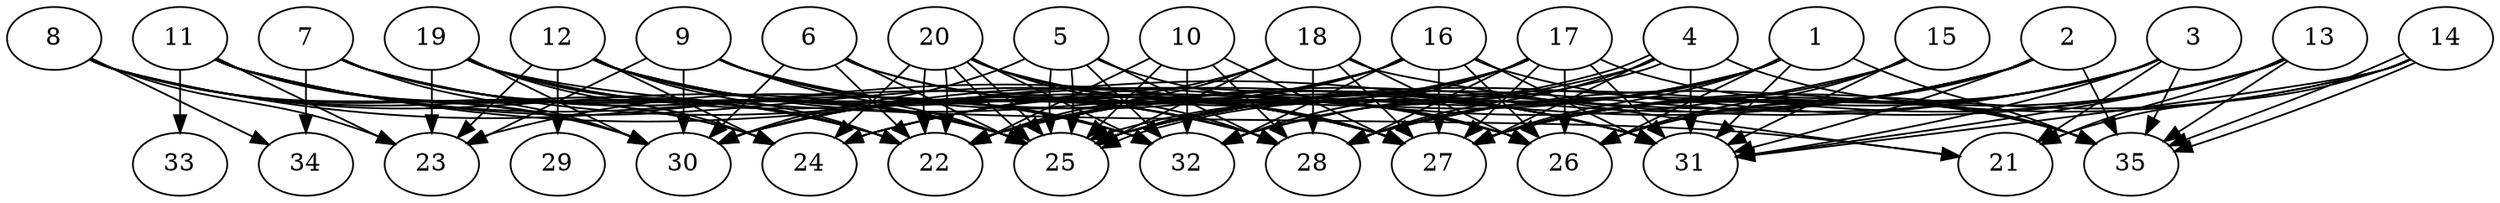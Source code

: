 // DAG automatically generated by daggen at Thu Oct  3 14:05:38 2019
// ./daggen --dot -n 35 --ccr 0.3 --fat 0.9 --regular 0.5 --density 0.9 --mindata 5242880 --maxdata 52428800 
digraph G {
  1 [size="21647360", alpha="0.02", expect_size="6494208"] 
  1 -> 22 [size ="6494208"]
  1 -> 24 [size ="6494208"]
  1 -> 26 [size ="6494208"]
  1 -> 27 [size ="6494208"]
  1 -> 28 [size ="6494208"]
  1 -> 31 [size ="6494208"]
  1 -> 32 [size ="6494208"]
  1 -> 35 [size ="6494208"]
  2 [size="52616533", alpha="0.18", expect_size="15784960"] 
  2 -> 22 [size ="15784960"]
  2 -> 24 [size ="15784960"]
  2 -> 25 [size ="15784960"]
  2 -> 26 [size ="15784960"]
  2 -> 27 [size ="15784960"]
  2 -> 31 [size ="15784960"]
  2 -> 35 [size ="15784960"]
  3 [size="95969280", alpha="0.06", expect_size="28790784"] 
  3 -> 21 [size ="28790784"]
  3 -> 22 [size ="28790784"]
  3 -> 25 [size ="28790784"]
  3 -> 26 [size ="28790784"]
  3 -> 27 [size ="28790784"]
  3 -> 28 [size ="28790784"]
  3 -> 31 [size ="28790784"]
  3 -> 35 [size ="28790784"]
  4 [size="154651307", alpha="0.15", expect_size="46395392"] 
  4 -> 24 [size ="46395392"]
  4 -> 25 [size ="46395392"]
  4 -> 25 [size ="46395392"]
  4 -> 27 [size ="46395392"]
  4 -> 28 [size ="46395392"]
  4 -> 31 [size ="46395392"]
  4 -> 35 [size ="46395392"]
  5 [size="78547627", alpha="0.14", expect_size="23564288"] 
  5 -> 25 [size ="23564288"]
  5 -> 25 [size ="23564288"]
  5 -> 26 [size ="23564288"]
  5 -> 28 [size ="23564288"]
  5 -> 30 [size ="23564288"]
  5 -> 32 [size ="23564288"]
  6 [size="84572160", alpha="0.19", expect_size="25371648"] 
  6 -> 22 [size ="25371648"]
  6 -> 25 [size ="25371648"]
  6 -> 26 [size ="25371648"]
  6 -> 27 [size ="25371648"]
  6 -> 30 [size ="25371648"]
  7 [size="54558720", alpha="0.04", expect_size="16367616"] 
  7 -> 22 [size ="16367616"]
  7 -> 25 [size ="16367616"]
  7 -> 26 [size ="16367616"]
  7 -> 30 [size ="16367616"]
  7 -> 32 [size ="16367616"]
  7 -> 34 [size ="16367616"]
  8 [size="78124373", alpha="0.20", expect_size="23437312"] 
  8 -> 22 [size ="23437312"]
  8 -> 23 [size ="23437312"]
  8 -> 24 [size ="23437312"]
  8 -> 25 [size ="23437312"]
  8 -> 27 [size ="23437312"]
  8 -> 30 [size ="23437312"]
  8 -> 34 [size ="23437312"]
  9 [size="110407680", alpha="0.14", expect_size="33122304"] 
  9 -> 23 [size ="33122304"]
  9 -> 25 [size ="33122304"]
  9 -> 28 [size ="33122304"]
  9 -> 30 [size ="33122304"]
  9 -> 31 [size ="33122304"]
  9 -> 32 [size ="33122304"]
  10 [size="118821547", alpha="0.01", expect_size="35646464"] 
  10 -> 22 [size ="35646464"]
  10 -> 25 [size ="35646464"]
  10 -> 27 [size ="35646464"]
  10 -> 28 [size ="35646464"]
  10 -> 32 [size ="35646464"]
  11 [size="153610240", alpha="0.08", expect_size="46083072"] 
  11 -> 22 [size ="46083072"]
  11 -> 23 [size ="46083072"]
  11 -> 24 [size ="46083072"]
  11 -> 27 [size ="46083072"]
  11 -> 28 [size ="46083072"]
  11 -> 30 [size ="46083072"]
  11 -> 31 [size ="46083072"]
  11 -> 33 [size ="46083072"]
  12 [size="172916053", alpha="0.03", expect_size="51874816"] 
  12 -> 22 [size ="51874816"]
  12 -> 23 [size ="51874816"]
  12 -> 24 [size ="51874816"]
  12 -> 25 [size ="51874816"]
  12 -> 27 [size ="51874816"]
  12 -> 28 [size ="51874816"]
  12 -> 29 [size ="51874816"]
  12 -> 31 [size ="51874816"]
  12 -> 32 [size ="51874816"]
  13 [size="157620907", alpha="0.20", expect_size="47286272"] 
  13 -> 21 [size ="47286272"]
  13 -> 25 [size ="47286272"]
  13 -> 27 [size ="47286272"]
  13 -> 31 [size ="47286272"]
  13 -> 32 [size ="47286272"]
  13 -> 35 [size ="47286272"]
  14 [size="49558187", alpha="0.01", expect_size="14867456"] 
  14 -> 21 [size ="14867456"]
  14 -> 27 [size ="14867456"]
  14 -> 28 [size ="14867456"]
  14 -> 31 [size ="14867456"]
  14 -> 35 [size ="14867456"]
  14 -> 35 [size ="14867456"]
  15 [size="168246613", alpha="0.13", expect_size="50473984"] 
  15 -> 26 [size ="50473984"]
  15 -> 27 [size ="50473984"]
  15 -> 30 [size ="50473984"]
  15 -> 31 [size ="50473984"]
  16 [size="123637760", alpha="0.11", expect_size="37091328"] 
  16 -> 22 [size ="37091328"]
  16 -> 23 [size ="37091328"]
  16 -> 26 [size ="37091328"]
  16 -> 27 [size ="37091328"]
  16 -> 30 [size ="37091328"]
  16 -> 31 [size ="37091328"]
  16 -> 32 [size ="37091328"]
  16 -> 35 [size ="37091328"]
  17 [size="112674133", alpha="0.20", expect_size="33802240"] 
  17 -> 22 [size ="33802240"]
  17 -> 25 [size ="33802240"]
  17 -> 26 [size ="33802240"]
  17 -> 27 [size ="33802240"]
  17 -> 28 [size ="33802240"]
  17 -> 30 [size ="33802240"]
  17 -> 31 [size ="33802240"]
  17 -> 32 [size ="33802240"]
  17 -> 35 [size ="33802240"]
  18 [size="147288747", alpha="0.14", expect_size="44186624"] 
  18 -> 21 [size ="44186624"]
  18 -> 22 [size ="44186624"]
  18 -> 25 [size ="44186624"]
  18 -> 26 [size ="44186624"]
  18 -> 27 [size ="44186624"]
  18 -> 28 [size ="44186624"]
  18 -> 30 [size ="44186624"]
  19 [size="145448960", alpha="0.19", expect_size="43634688"] 
  19 -> 21 [size ="43634688"]
  19 -> 22 [size ="43634688"]
  19 -> 23 [size ="43634688"]
  19 -> 24 [size ="43634688"]
  19 -> 25 [size ="43634688"]
  19 -> 27 [size ="43634688"]
  19 -> 30 [size ="43634688"]
  20 [size="97399467", alpha="0.00", expect_size="29219840"] 
  20 -> 22 [size ="29219840"]
  20 -> 22 [size ="29219840"]
  20 -> 24 [size ="29219840"]
  20 -> 25 [size ="29219840"]
  20 -> 25 [size ="29219840"]
  20 -> 27 [size ="29219840"]
  20 -> 28 [size ="29219840"]
  20 -> 31 [size ="29219840"]
  20 -> 32 [size ="29219840"]
  21 [size="105058987", alpha="0.02", expect_size="31517696"] 
  22 [size="165922133", alpha="0.07", expect_size="49776640"] 
  23 [size="32727040", alpha="0.03", expect_size="9818112"] 
  24 [size="29023573", alpha="0.16", expect_size="8707072"] 
  25 [size="37942613", alpha="0.17", expect_size="11382784"] 
  26 [size="137755307", alpha="0.07", expect_size="41326592"] 
  27 [size="67211947", alpha="0.01", expect_size="20163584"] 
  28 [size="66508800", alpha="0.03", expect_size="19952640"] 
  29 [size="173223253", alpha="0.17", expect_size="51966976"] 
  30 [size="167966720", alpha="0.04", expect_size="50390016"] 
  31 [size="169314987", alpha="0.08", expect_size="50794496"] 
  32 [size="24156160", alpha="0.12", expect_size="7246848"] 
  33 [size="82199893", alpha="0.13", expect_size="24659968"] 
  34 [size="107366400", alpha="0.19", expect_size="32209920"] 
  35 [size="79551147", alpha="0.04", expect_size="23865344"] 
}
